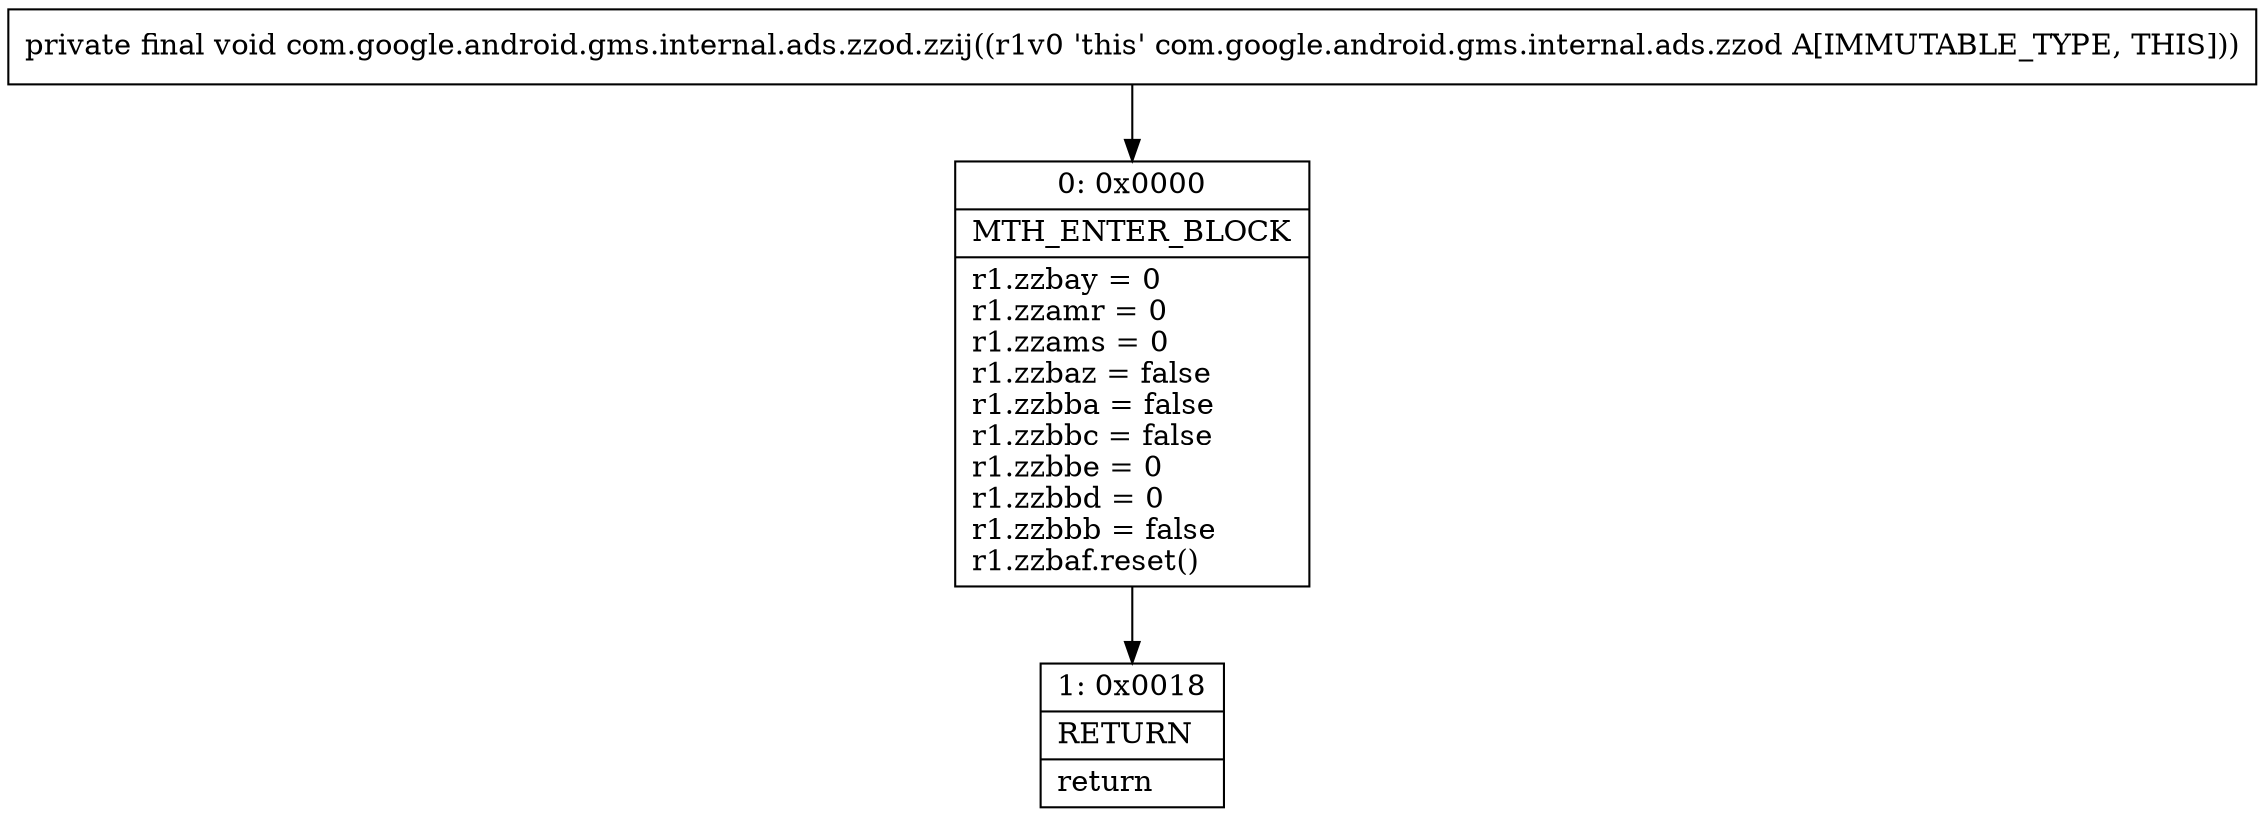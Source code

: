 digraph "CFG forcom.google.android.gms.internal.ads.zzod.zzij()V" {
Node_0 [shape=record,label="{0\:\ 0x0000|MTH_ENTER_BLOCK\l|r1.zzbay = 0\lr1.zzamr = 0\lr1.zzams = 0\lr1.zzbaz = false\lr1.zzbba = false\lr1.zzbbc = false\lr1.zzbbe = 0\lr1.zzbbd = 0\lr1.zzbbb = false\lr1.zzbaf.reset()\l}"];
Node_1 [shape=record,label="{1\:\ 0x0018|RETURN\l|return\l}"];
MethodNode[shape=record,label="{private final void com.google.android.gms.internal.ads.zzod.zzij((r1v0 'this' com.google.android.gms.internal.ads.zzod A[IMMUTABLE_TYPE, THIS])) }"];
MethodNode -> Node_0;
Node_0 -> Node_1;
}

